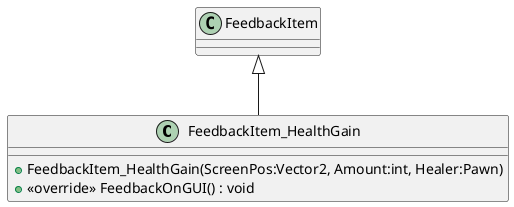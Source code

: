 @startuml
class FeedbackItem_HealthGain {
    + FeedbackItem_HealthGain(ScreenPos:Vector2, Amount:int, Healer:Pawn)
    + <<override>> FeedbackOnGUI() : void
}
FeedbackItem <|-- FeedbackItem_HealthGain
@enduml
